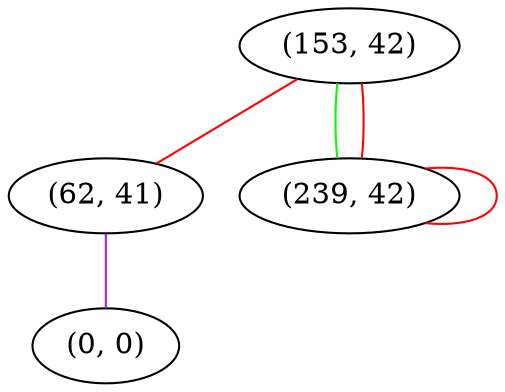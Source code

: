 graph "" {
"(153, 42)";
"(62, 41)";
"(0, 0)";
"(239, 42)";
"(153, 42)" -- "(62, 41)"  [color=red, key=0, weight=1];
"(153, 42)" -- "(239, 42)"  [color=green, key=0, weight=2];
"(153, 42)" -- "(239, 42)"  [color=red, key=1, weight=1];
"(62, 41)" -- "(0, 0)"  [color=purple, key=0, weight=4];
"(239, 42)" -- "(239, 42)"  [color=red, key=0, weight=1];
}
